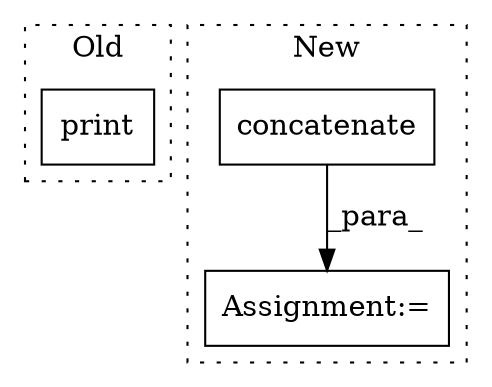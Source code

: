 digraph G {
subgraph cluster0 {
1 [label="print" a="32" s="2772,2792" l="6,1" shape="box"];
label = "Old";
style="dotted";
}
subgraph cluster1 {
2 [label="concatenate" a="32" s="3428,3564" l="25,-5" shape="box"];
3 [label="Assignment:=" a="7" s="3421" l="1" shape="box"];
label = "New";
style="dotted";
}
2 -> 3 [label="_para_"];
}